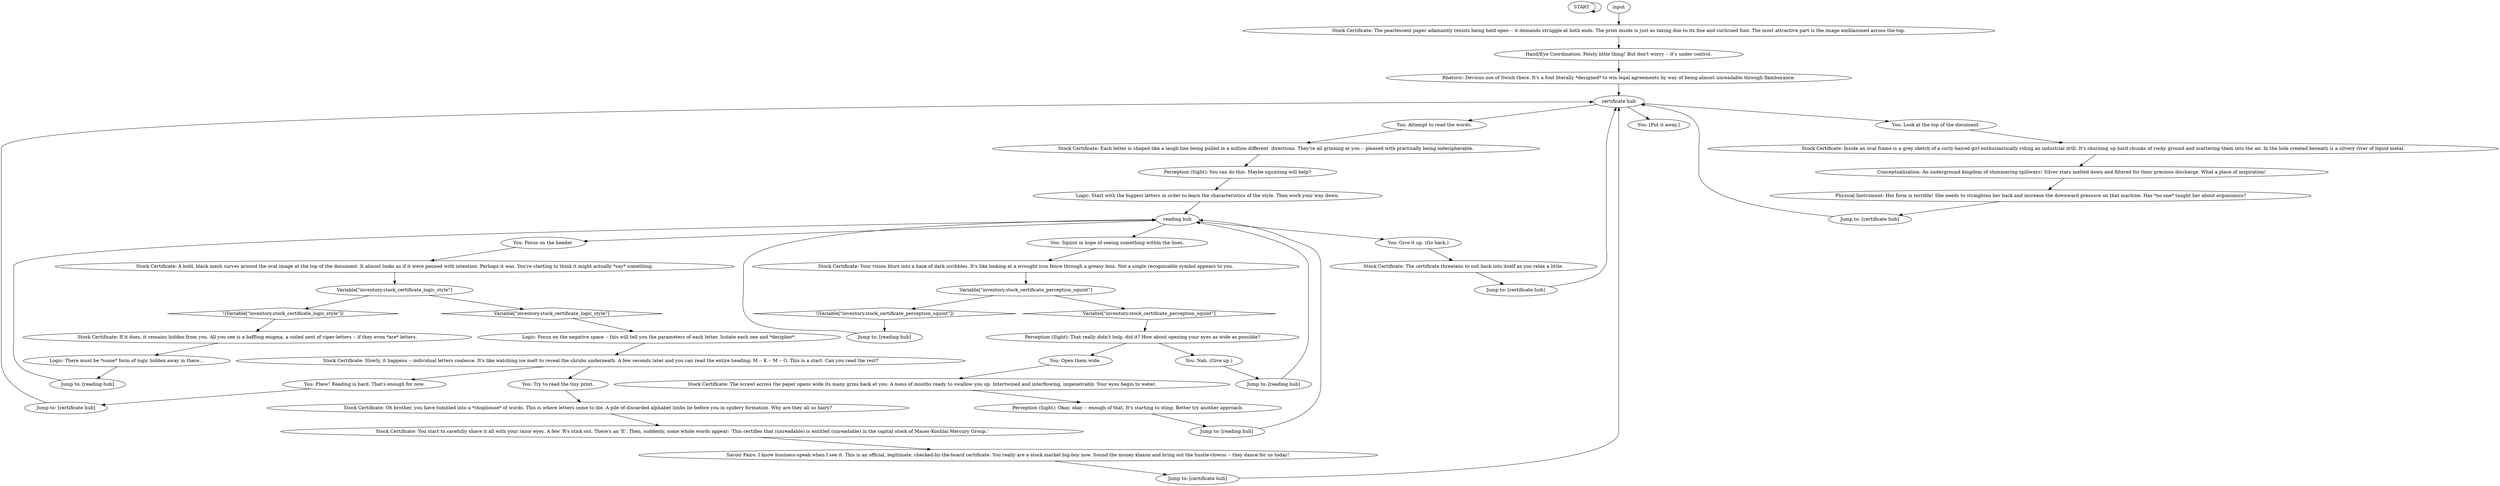 # INVENTORY / STOCK CERTIFICATE
# Read the Stock Certificate traded with MRLBG
# ==================================================
digraph G {
	  0 [label="START"];
	  1 [label="input"];
	  2 [label="Stock Certificate: The scrawl across the paper opens wide its many grins back at you. A mess of mouths ready to swallow you up. Intertwined and interflowing, impenetrably. Your eyes begin to water."];
	  3 [label="Logic: Focus on the negative space -- this will tell you the parameters of each letter. Isolate each one and *decipher*."];
	  4 [label="Hand/Eye Coordination: Feisty little thing! But don't worry -- it's under control."];
	  5 [label="Variable[\"inventory.stock_certificate_perception_squint\"]"];
	  6 [label="Variable[\"inventory.stock_certificate_perception_squint\"]", shape=diamond];
	  7 [label="!(Variable[\"inventory.stock_certificate_perception_squint\"])", shape=diamond];
	  8 [label="Rhetoric: Devious use of Swish there. It's a font literally *designed* to win legal agreements by way of being almost unreadable through flamboyance."];
	  9 [label="Jump to: [certificate hub]"];
	  10 [label="certificate hub"];
	  11 [label="Variable[\"inventory.stock_certificate_logic_style\"]"];
	  12 [label="Variable[\"inventory.stock_certificate_logic_style\"]", shape=diamond];
	  13 [label="!(Variable[\"inventory.stock_certificate_logic_style\"])", shape=diamond];
	  14 [label="reading hub"];
	  15 [label="Perception (Sight): You can do this. Maybe squinting will help?"];
	  16 [label="Stock Certificate: Each letter is shaped like a laugh line being pulled in a million different  directions. They're all grinning at you -- pleased with practically being indecipherable."];
	  17 [label="You: Focus on the header."];
	  18 [label="Jump to: [reading hub]"];
	  19 [label="Stock Certificate: A bold, black mesh curves around the oval image at the top of the document. It almost looks as if it were penned with intention. Perhaps it was. You're starting to think it might actually *say* something."];
	  20 [label="Stock Certificate: Slowly, it happens -- individual letters coalesce. It's like watching ice melt to reveal the shrubs underneath. A few seconds later and you can read the entire heading: M -- K -- M -- G. This is a start. Can you read the rest?"];
	  21 [label="You: Phew! Reading is hard. That's enough for now."];
	  22 [label="Stock Certificate: Oh brother, you have tumbled into a *chophouse* of words. This is where letters come to die. A pile of discarded alphabet limbs lie before you in spidery formation. Why are they all so hairy?"];
	  23 [label="You: [Put it away.]"];
	  24 [label="Stock Certificate: The certificate threatens to coil back into itself as you relax a little."];
	  25 [label="Stock Certificate: You start to carefully shave it all with your razor eyes. A few 'R's stick out. There's an 'E'. Then, suddenly, some whole words appear: 'This certifies that (unreadable) is entitled (unreadable) in the capital stock of Mauer-Koshlai Mercury Group.'"];
	  26 [label="You: Look at the top of the document."];
	  27 [label="You: Attempt to read the words."];
	  28 [label="Stock Certificate: Your vision blurs into a haze of dark scribbles. It's like looking at a wrought iron fence through a greasy lens. Not a single recognisable symbol appears to you."];
	  29 [label="Perception (Sight): That really didn't help, did it? How about opening your eyes as wide as possible?"];
	  30 [label="Logic: Start with the biggest letters in order to learn the characteristics of the style. Then work your way down."];
	  31 [label="Jump to: [certificate hub]"];
	  32 [label="You: Open them wide."];
	  33 [label="Savoir Faire: I know business-speak when I see it. This is an official, legitimate, checked-by-the-board certificate. You really are a stock market big-boy now. Sound the money klaxon and bring out the hustle-clowns -- they dance for us today!"];
	  34 [label="Conceptualization: An underground kingdom of shimmering spillways! Silver stars melted down and filtered for their precious discharge. What a place of inspiration!"];
	  35 [label="Logic: There must be *some* form of logic hidden away in there..."];
	  36 [label="Jump to: [reading hub]"];
	  37 [label="Jump to: [reading hub]"];
	  38 [label="Jump to: [certificate hub]"];
	  39 [label="Stock Certificate: The pearlescent paper adamantly resists being held open -- it demands struggle at both ends. The print inside is just as taxing due to its fine and curlicued font. The most attractive part is the image emblazoned across the top."];
	  40 [label="You: Squint in hope of seeing something within the lines."];
	  41 [label="You: Give it up. (Go back.)"];
	  42 [label="You: Nah. (Give up.)"];
	  43 [label="Jump to: [reading hub]"];
	  44 [label="Perception (Sight): Okay, okay -- enough of that. It's starting to sting. Better try another approach."];
	  45 [label="Physical Instrument: Her form is terrible! She needs to straighten her back and increase the downward pressure on that machine. Has *no one* taught her about ergonomics?"];
	  46 [label="Jump to: [certificate hub]"];
	  47 [label="Stock Certificate: If it does, it remains hidden from you. All you see is a baffling enigma, a coiled nest of viper-letters -- if they even *are* letters."];
	  48 [label="You: Try to read the tiny print."];
	  49 [label="Stock Certificate: Inside an oval frame is a grey sketch of a curly-haired girl enthusiastically riding an industrial drill. It's churning up hard chunks of rocky ground and scattering them into the air. In the hole created beneath is a silvery river of liquid metal."];
	  0 -> 0
	  1 -> 39
	  2 -> 44
	  3 -> 20
	  4 -> 8
	  5 -> 6
	  5 -> 7
	  6 -> 29
	  7 -> 18
	  8 -> 10
	  9 -> 10
	  10 -> 26
	  10 -> 27
	  10 -> 23
	  11 -> 12
	  11 -> 13
	  12 -> 3
	  13 -> 47
	  14 -> 40
	  14 -> 17
	  14 -> 41
	  15 -> 30
	  16 -> 15
	  17 -> 19
	  18 -> 14
	  19 -> 11
	  20 -> 48
	  20 -> 21
	  21 -> 9
	  22 -> 25
	  24 -> 46
	  25 -> 33
	  26 -> 49
	  27 -> 16
	  28 -> 5
	  29 -> 32
	  29 -> 42
	  30 -> 14
	  31 -> 10
	  32 -> 2
	  33 -> 31
	  34 -> 45
	  35 -> 37
	  36 -> 14
	  37 -> 14
	  38 -> 10
	  39 -> 4
	  40 -> 28
	  41 -> 24
	  42 -> 36
	  43 -> 14
	  44 -> 43
	  45 -> 38
	  46 -> 10
	  47 -> 35
	  48 -> 22
	  49 -> 34
}

